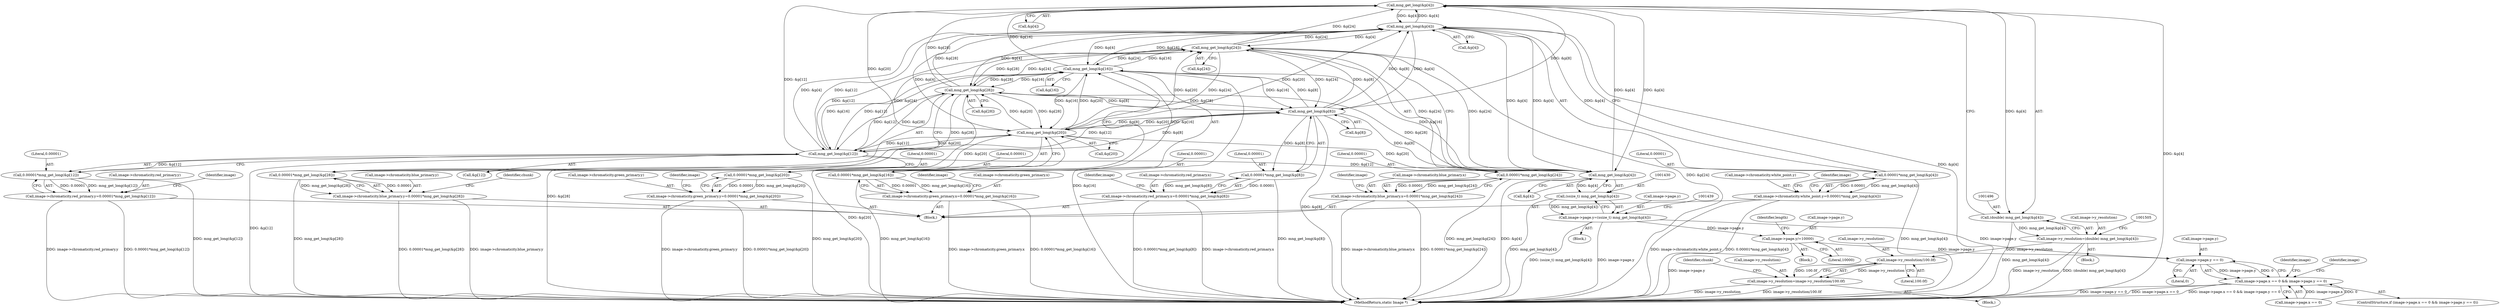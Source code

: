 digraph "0_ImageMagick_72f5c8632bff2daf3c95005f9b4cf2982786b52a@array" {
"1001497" [label="(Call,mng_get_long(&p[4]))"];
"1001191" [label="(Call,mng_get_long(&p[4]))"];
"1001266" [label="(Call,mng_get_long(&p[24]))"];
"1001236" [label="(Call,mng_get_long(&p[16]))"];
"1001281" [label="(Call,mng_get_long(&p[28]))"];
"1001206" [label="(Call,mng_get_long(&p[8]))"];
"1001221" [label="(Call,mng_get_long(&p[12]))"];
"1001251" [label="(Call,mng_get_long(&p[20]))"];
"1001431" [label="(Call,mng_get_long(&p[4]))"];
"1001497" [label="(Call,mng_get_long(&p[4]))"];
"1001189" [label="(Call,0.00001*mng_get_long(&p[4]))"];
"1001181" [label="(Call,image->chromaticity.white_point.y=0.00001*mng_get_long(&p[4]))"];
"1001204" [label="(Call,0.00001*mng_get_long(&p[8]))"];
"1001196" [label="(Call,image->chromaticity.red_primary.x=0.00001*mng_get_long(&p[8]))"];
"1001219" [label="(Call,0.00001*mng_get_long(&p[12]))"];
"1001211" [label="(Call,image->chromaticity.red_primary.y=0.00001*mng_get_long(&p[12]))"];
"1001234" [label="(Call,0.00001*mng_get_long(&p[16]))"];
"1001226" [label="(Call,image->chromaticity.green_primary.x=0.00001*mng_get_long(&p[16]))"];
"1001249" [label="(Call,0.00001*mng_get_long(&p[20]))"];
"1001241" [label="(Call,image->chromaticity.green_primary.y=0.00001*mng_get_long(&p[20]))"];
"1001264" [label="(Call,0.00001*mng_get_long(&p[24]))"];
"1001256" [label="(Call,image->chromaticity.blue_primary.x=0.00001*mng_get_long(&p[24]))"];
"1001279" [label="(Call,0.00001*mng_get_long(&p[28]))"];
"1001271" [label="(Call,image->chromaticity.blue_primary.y=0.00001*mng_get_long(&p[28]))"];
"1001429" [label="(Call,(ssize_t) mng_get_long(&p[4]))"];
"1001423" [label="(Call,image->page.y=(ssize_t) mng_get_long(&p[4]))"];
"1001452" [label="(Call,image->page.y/=10000)"];
"1002068" [label="(Call,image->page.y == 0)"];
"1002060" [label="(Call,image->page.x == 0 && image->page.y == 0)"];
"1001495" [label="(Call,(double) mng_get_long(&p[4]))"];
"1001491" [label="(Call,image->y_resolution=(double) mng_get_long(&p[4]))"];
"1001529" [label="(Call,image->y_resolution/100.0f)"];
"1001525" [label="(Call,image->y_resolution=image->y_resolution/100.0f)"];
"1002074" [label="(Literal,0)"];
"1001272" [label="(Call,image->chromaticity.blue_primary.y)"];
"1001264" [label="(Call,0.00001*mng_get_long(&p[24]))"];
"1001212" [label="(Call,image->chromaticity.red_primary.y)"];
"1001197" [label="(Call,image->chromaticity.red_primary.x)"];
"1002061" [label="(Call,image->page.x == 0)"];
"1001204" [label="(Call,0.00001*mng_get_long(&p[8]))"];
"1001182" [label="(Call,image->chromaticity.white_point.y)"];
"1001423" [label="(Call,image->page.y=(ssize_t) mng_get_long(&p[4]))"];
"1001482" [label="(Block,)"];
"1001287" [label="(Identifier,chunk)"];
"1001226" [label="(Call,image->chromaticity.green_primary.x=0.00001*mng_get_long(&p[16]))"];
"1001220" [label="(Literal,0.00001)"];
"1001241" [label="(Call,image->chromaticity.green_primary.y=0.00001*mng_get_long(&p[20]))"];
"1001533" [label="(Literal,100.0f)"];
"1001192" [label="(Call,&p[4])"];
"1001190" [label="(Literal,0.00001)"];
"1001452" [label="(Call,image->page.y/=10000)"];
"1001257" [label="(Call,image->chromaticity.blue_primary.x)"];
"1001271" [label="(Call,image->chromaticity.blue_primary.y=0.00001*mng_get_long(&p[28]))"];
"1001281" [label="(Call,mng_get_long(&p[28]))"];
"1001181" [label="(Call,image->chromaticity.white_point.y=0.00001*mng_get_long(&p[4]))"];
"1001189" [label="(Call,0.00001*mng_get_long(&p[4]))"];
"1001453" [label="(Call,image->page.y)"];
"1001251" [label="(Call,mng_get_long(&p[20]))"];
"1001249" [label="(Call,0.00001*mng_get_long(&p[20]))"];
"1001461" [label="(Identifier,length)"];
"1001535" [label="(Identifier,chunk)"];
"1001191" [label="(Call,mng_get_long(&p[4]))"];
"1001200" [label="(Identifier,image)"];
"1001458" [label="(Literal,10000)"];
"1001498" [label="(Call,&p[4])"];
"1001529" [label="(Call,image->y_resolution/100.0f)"];
"1001495" [label="(Call,(double) mng_get_long(&p[4]))"];
"1001424" [label="(Call,image->page.y)"];
"1001530" [label="(Call,image->y_resolution)"];
"1001236" [label="(Call,mng_get_long(&p[16]))"];
"1001267" [label="(Call,&p[24])"];
"1001215" [label="(Identifier,image)"];
"1001525" [label="(Call,image->y_resolution=image->y_resolution/100.0f)"];
"1002068" [label="(Call,image->page.y == 0)"];
"1001207" [label="(Call,&p[8])"];
"1001275" [label="(Identifier,image)"];
"1001492" [label="(Call,image->y_resolution)"];
"1001432" [label="(Call,&p[4])"];
"1001510" [label="(Block,)"];
"1001265" [label="(Literal,0.00001)"];
"1002069" [label="(Call,image->page.y)"];
"1002107" [label="(Identifier,image)"];
"1001221" [label="(Call,mng_get_long(&p[12]))"];
"1001256" [label="(Call,image->chromaticity.blue_primary.x=0.00001*mng_get_long(&p[24]))"];
"1001412" [label="(Block,)"];
"1001526" [label="(Call,image->y_resolution)"];
"1001444" [label="(Block,)"];
"1001252" [label="(Call,&p[20])"];
"1002079" [label="(Identifier,image)"];
"1001168" [label="(Block,)"];
"1001196" [label="(Call,image->chromaticity.red_primary.x=0.00001*mng_get_long(&p[8]))"];
"1002059" [label="(ControlStructure,if (image->page.x == 0 && image->page.y == 0))"];
"1001211" [label="(Call,image->chromaticity.red_primary.y=0.00001*mng_get_long(&p[12]))"];
"1001497" [label="(Call,mng_get_long(&p[4]))"];
"1001242" [label="(Call,image->chromaticity.green_primary.y)"];
"1001431" [label="(Call,mng_get_long(&p[4]))"];
"1001245" [label="(Identifier,image)"];
"1001282" [label="(Call,&p[28])"];
"1001230" [label="(Identifier,image)"];
"1001222" [label="(Call,&p[12])"];
"1002060" [label="(Call,image->page.x == 0 && image->page.y == 0)"];
"1001260" [label="(Identifier,image)"];
"1001279" [label="(Call,0.00001*mng_get_long(&p[28]))"];
"1001235" [label="(Literal,0.00001)"];
"1001227" [label="(Call,image->chromaticity.green_primary.x)"];
"1001219" [label="(Call,0.00001*mng_get_long(&p[12]))"];
"1002154" [label="(MethodReturn,static Image *)"];
"1001206" [label="(Call,mng_get_long(&p[8]))"];
"1001237" [label="(Call,&p[16])"];
"1001429" [label="(Call,(ssize_t) mng_get_long(&p[4]))"];
"1001491" [label="(Call,image->y_resolution=(double) mng_get_long(&p[4]))"];
"1001280" [label="(Literal,0.00001)"];
"1001266" [label="(Call,mng_get_long(&p[24]))"];
"1001205" [label="(Literal,0.00001)"];
"1001234" [label="(Call,0.00001*mng_get_long(&p[16]))"];
"1001250" [label="(Literal,0.00001)"];
"1001497" -> "1001495"  [label="AST: "];
"1001497" -> "1001498"  [label="CFG: "];
"1001498" -> "1001497"  [label="AST: "];
"1001495" -> "1001497"  [label="CFG: "];
"1001497" -> "1002154"  [label="DDG: &p[4]"];
"1001497" -> "1001191"  [label="DDG: &p[4]"];
"1001497" -> "1001431"  [label="DDG: &p[4]"];
"1001497" -> "1001495"  [label="DDG: &p[4]"];
"1001191" -> "1001497"  [label="DDG: &p[4]"];
"1001266" -> "1001497"  [label="DDG: &p[24]"];
"1001431" -> "1001497"  [label="DDG: &p[4]"];
"1001236" -> "1001497"  [label="DDG: &p[16]"];
"1001281" -> "1001497"  [label="DDG: &p[28]"];
"1001206" -> "1001497"  [label="DDG: &p[8]"];
"1001221" -> "1001497"  [label="DDG: &p[12]"];
"1001251" -> "1001497"  [label="DDG: &p[20]"];
"1001191" -> "1001189"  [label="AST: "];
"1001191" -> "1001192"  [label="CFG: "];
"1001192" -> "1001191"  [label="AST: "];
"1001189" -> "1001191"  [label="CFG: "];
"1001191" -> "1002154"  [label="DDG: &p[4]"];
"1001191" -> "1001189"  [label="DDG: &p[4]"];
"1001266" -> "1001191"  [label="DDG: &p[24]"];
"1001431" -> "1001191"  [label="DDG: &p[4]"];
"1001236" -> "1001191"  [label="DDG: &p[16]"];
"1001281" -> "1001191"  [label="DDG: &p[28]"];
"1001206" -> "1001191"  [label="DDG: &p[8]"];
"1001221" -> "1001191"  [label="DDG: &p[12]"];
"1001251" -> "1001191"  [label="DDG: &p[20]"];
"1001191" -> "1001206"  [label="DDG: &p[4]"];
"1001191" -> "1001221"  [label="DDG: &p[4]"];
"1001191" -> "1001236"  [label="DDG: &p[4]"];
"1001191" -> "1001251"  [label="DDG: &p[4]"];
"1001191" -> "1001266"  [label="DDG: &p[4]"];
"1001191" -> "1001281"  [label="DDG: &p[4]"];
"1001191" -> "1001431"  [label="DDG: &p[4]"];
"1001266" -> "1001264"  [label="AST: "];
"1001266" -> "1001267"  [label="CFG: "];
"1001267" -> "1001266"  [label="AST: "];
"1001264" -> "1001266"  [label="CFG: "];
"1001266" -> "1002154"  [label="DDG: &p[24]"];
"1001266" -> "1001206"  [label="DDG: &p[24]"];
"1001266" -> "1001221"  [label="DDG: &p[24]"];
"1001266" -> "1001236"  [label="DDG: &p[24]"];
"1001266" -> "1001251"  [label="DDG: &p[24]"];
"1001266" -> "1001264"  [label="DDG: &p[24]"];
"1001236" -> "1001266"  [label="DDG: &p[16]"];
"1001281" -> "1001266"  [label="DDG: &p[28]"];
"1001206" -> "1001266"  [label="DDG: &p[8]"];
"1001221" -> "1001266"  [label="DDG: &p[12]"];
"1001251" -> "1001266"  [label="DDG: &p[20]"];
"1001266" -> "1001281"  [label="DDG: &p[24]"];
"1001266" -> "1001431"  [label="DDG: &p[24]"];
"1001236" -> "1001234"  [label="AST: "];
"1001236" -> "1001237"  [label="CFG: "];
"1001237" -> "1001236"  [label="AST: "];
"1001234" -> "1001236"  [label="CFG: "];
"1001236" -> "1002154"  [label="DDG: &p[16]"];
"1001236" -> "1001206"  [label="DDG: &p[16]"];
"1001236" -> "1001221"  [label="DDG: &p[16]"];
"1001236" -> "1001234"  [label="DDG: &p[16]"];
"1001281" -> "1001236"  [label="DDG: &p[28]"];
"1001206" -> "1001236"  [label="DDG: &p[8]"];
"1001221" -> "1001236"  [label="DDG: &p[12]"];
"1001251" -> "1001236"  [label="DDG: &p[20]"];
"1001236" -> "1001251"  [label="DDG: &p[16]"];
"1001236" -> "1001281"  [label="DDG: &p[16]"];
"1001236" -> "1001431"  [label="DDG: &p[16]"];
"1001281" -> "1001279"  [label="AST: "];
"1001281" -> "1001282"  [label="CFG: "];
"1001282" -> "1001281"  [label="AST: "];
"1001279" -> "1001281"  [label="CFG: "];
"1001281" -> "1002154"  [label="DDG: &p[28]"];
"1001281" -> "1001206"  [label="DDG: &p[28]"];
"1001281" -> "1001221"  [label="DDG: &p[28]"];
"1001281" -> "1001251"  [label="DDG: &p[28]"];
"1001281" -> "1001279"  [label="DDG: &p[28]"];
"1001206" -> "1001281"  [label="DDG: &p[8]"];
"1001221" -> "1001281"  [label="DDG: &p[12]"];
"1001251" -> "1001281"  [label="DDG: &p[20]"];
"1001281" -> "1001431"  [label="DDG: &p[28]"];
"1001206" -> "1001204"  [label="AST: "];
"1001206" -> "1001207"  [label="CFG: "];
"1001207" -> "1001206"  [label="AST: "];
"1001204" -> "1001206"  [label="CFG: "];
"1001206" -> "1002154"  [label="DDG: &p[8]"];
"1001206" -> "1001204"  [label="DDG: &p[8]"];
"1001221" -> "1001206"  [label="DDG: &p[12]"];
"1001251" -> "1001206"  [label="DDG: &p[20]"];
"1001206" -> "1001221"  [label="DDG: &p[8]"];
"1001206" -> "1001251"  [label="DDG: &p[8]"];
"1001206" -> "1001431"  [label="DDG: &p[8]"];
"1001221" -> "1001219"  [label="AST: "];
"1001221" -> "1001222"  [label="CFG: "];
"1001222" -> "1001221"  [label="AST: "];
"1001219" -> "1001221"  [label="CFG: "];
"1001221" -> "1002154"  [label="DDG: &p[12]"];
"1001221" -> "1001219"  [label="DDG: &p[12]"];
"1001251" -> "1001221"  [label="DDG: &p[20]"];
"1001221" -> "1001251"  [label="DDG: &p[12]"];
"1001221" -> "1001431"  [label="DDG: &p[12]"];
"1001251" -> "1001249"  [label="AST: "];
"1001251" -> "1001252"  [label="CFG: "];
"1001252" -> "1001251"  [label="AST: "];
"1001249" -> "1001251"  [label="CFG: "];
"1001251" -> "1002154"  [label="DDG: &p[20]"];
"1001251" -> "1001249"  [label="DDG: &p[20]"];
"1001251" -> "1001431"  [label="DDG: &p[20]"];
"1001431" -> "1001429"  [label="AST: "];
"1001431" -> "1001432"  [label="CFG: "];
"1001432" -> "1001431"  [label="AST: "];
"1001429" -> "1001431"  [label="CFG: "];
"1001431" -> "1002154"  [label="DDG: &p[4]"];
"1001431" -> "1001429"  [label="DDG: &p[4]"];
"1001189" -> "1001181"  [label="AST: "];
"1001190" -> "1001189"  [label="AST: "];
"1001181" -> "1001189"  [label="CFG: "];
"1001189" -> "1002154"  [label="DDG: mng_get_long(&p[4])"];
"1001189" -> "1001181"  [label="DDG: 0.00001"];
"1001189" -> "1001181"  [label="DDG: mng_get_long(&p[4])"];
"1001181" -> "1001168"  [label="AST: "];
"1001182" -> "1001181"  [label="AST: "];
"1001200" -> "1001181"  [label="CFG: "];
"1001181" -> "1002154"  [label="DDG: image->chromaticity.white_point.y"];
"1001181" -> "1002154"  [label="DDG: 0.00001*mng_get_long(&p[4])"];
"1001204" -> "1001196"  [label="AST: "];
"1001205" -> "1001204"  [label="AST: "];
"1001196" -> "1001204"  [label="CFG: "];
"1001204" -> "1002154"  [label="DDG: mng_get_long(&p[8])"];
"1001204" -> "1001196"  [label="DDG: 0.00001"];
"1001204" -> "1001196"  [label="DDG: mng_get_long(&p[8])"];
"1001196" -> "1001168"  [label="AST: "];
"1001197" -> "1001196"  [label="AST: "];
"1001215" -> "1001196"  [label="CFG: "];
"1001196" -> "1002154"  [label="DDG: image->chromaticity.red_primary.x"];
"1001196" -> "1002154"  [label="DDG: 0.00001*mng_get_long(&p[8])"];
"1001219" -> "1001211"  [label="AST: "];
"1001220" -> "1001219"  [label="AST: "];
"1001211" -> "1001219"  [label="CFG: "];
"1001219" -> "1002154"  [label="DDG: mng_get_long(&p[12])"];
"1001219" -> "1001211"  [label="DDG: 0.00001"];
"1001219" -> "1001211"  [label="DDG: mng_get_long(&p[12])"];
"1001211" -> "1001168"  [label="AST: "];
"1001212" -> "1001211"  [label="AST: "];
"1001230" -> "1001211"  [label="CFG: "];
"1001211" -> "1002154"  [label="DDG: 0.00001*mng_get_long(&p[12])"];
"1001211" -> "1002154"  [label="DDG: image->chromaticity.red_primary.y"];
"1001234" -> "1001226"  [label="AST: "];
"1001235" -> "1001234"  [label="AST: "];
"1001226" -> "1001234"  [label="CFG: "];
"1001234" -> "1002154"  [label="DDG: mng_get_long(&p[16])"];
"1001234" -> "1001226"  [label="DDG: 0.00001"];
"1001234" -> "1001226"  [label="DDG: mng_get_long(&p[16])"];
"1001226" -> "1001168"  [label="AST: "];
"1001227" -> "1001226"  [label="AST: "];
"1001245" -> "1001226"  [label="CFG: "];
"1001226" -> "1002154"  [label="DDG: image->chromaticity.green_primary.x"];
"1001226" -> "1002154"  [label="DDG: 0.00001*mng_get_long(&p[16])"];
"1001249" -> "1001241"  [label="AST: "];
"1001250" -> "1001249"  [label="AST: "];
"1001241" -> "1001249"  [label="CFG: "];
"1001249" -> "1002154"  [label="DDG: mng_get_long(&p[20])"];
"1001249" -> "1001241"  [label="DDG: 0.00001"];
"1001249" -> "1001241"  [label="DDG: mng_get_long(&p[20])"];
"1001241" -> "1001168"  [label="AST: "];
"1001242" -> "1001241"  [label="AST: "];
"1001260" -> "1001241"  [label="CFG: "];
"1001241" -> "1002154"  [label="DDG: 0.00001*mng_get_long(&p[20])"];
"1001241" -> "1002154"  [label="DDG: image->chromaticity.green_primary.y"];
"1001264" -> "1001256"  [label="AST: "];
"1001265" -> "1001264"  [label="AST: "];
"1001256" -> "1001264"  [label="CFG: "];
"1001264" -> "1002154"  [label="DDG: mng_get_long(&p[24])"];
"1001264" -> "1001256"  [label="DDG: 0.00001"];
"1001264" -> "1001256"  [label="DDG: mng_get_long(&p[24])"];
"1001256" -> "1001168"  [label="AST: "];
"1001257" -> "1001256"  [label="AST: "];
"1001275" -> "1001256"  [label="CFG: "];
"1001256" -> "1002154"  [label="DDG: image->chromaticity.blue_primary.x"];
"1001256" -> "1002154"  [label="DDG: 0.00001*mng_get_long(&p[24])"];
"1001279" -> "1001271"  [label="AST: "];
"1001280" -> "1001279"  [label="AST: "];
"1001271" -> "1001279"  [label="CFG: "];
"1001279" -> "1002154"  [label="DDG: mng_get_long(&p[28])"];
"1001279" -> "1001271"  [label="DDG: 0.00001"];
"1001279" -> "1001271"  [label="DDG: mng_get_long(&p[28])"];
"1001271" -> "1001168"  [label="AST: "];
"1001272" -> "1001271"  [label="AST: "];
"1001287" -> "1001271"  [label="CFG: "];
"1001271" -> "1002154"  [label="DDG: image->chromaticity.blue_primary.y"];
"1001271" -> "1002154"  [label="DDG: 0.00001*mng_get_long(&p[28])"];
"1001429" -> "1001423"  [label="AST: "];
"1001430" -> "1001429"  [label="AST: "];
"1001423" -> "1001429"  [label="CFG: "];
"1001429" -> "1002154"  [label="DDG: mng_get_long(&p[4])"];
"1001429" -> "1001423"  [label="DDG: mng_get_long(&p[4])"];
"1001423" -> "1001412"  [label="AST: "];
"1001424" -> "1001423"  [label="AST: "];
"1001439" -> "1001423"  [label="CFG: "];
"1001423" -> "1002154"  [label="DDG: (ssize_t) mng_get_long(&p[4])"];
"1001423" -> "1002154"  [label="DDG: image->page.y"];
"1001423" -> "1001452"  [label="DDG: image->page.y"];
"1001423" -> "1002068"  [label="DDG: image->page.y"];
"1001452" -> "1001444"  [label="AST: "];
"1001452" -> "1001458"  [label="CFG: "];
"1001453" -> "1001452"  [label="AST: "];
"1001458" -> "1001452"  [label="AST: "];
"1001461" -> "1001452"  [label="CFG: "];
"1001452" -> "1002154"  [label="DDG: image->page.y"];
"1001452" -> "1002068"  [label="DDG: image->page.y"];
"1002068" -> "1002060"  [label="AST: "];
"1002068" -> "1002074"  [label="CFG: "];
"1002069" -> "1002068"  [label="AST: "];
"1002074" -> "1002068"  [label="AST: "];
"1002060" -> "1002068"  [label="CFG: "];
"1002068" -> "1002060"  [label="DDG: image->page.y"];
"1002068" -> "1002060"  [label="DDG: 0"];
"1002060" -> "1002059"  [label="AST: "];
"1002060" -> "1002061"  [label="CFG: "];
"1002061" -> "1002060"  [label="AST: "];
"1002079" -> "1002060"  [label="CFG: "];
"1002107" -> "1002060"  [label="CFG: "];
"1002060" -> "1002154"  [label="DDG: image->page.x == 0 && image->page.y == 0"];
"1002060" -> "1002154"  [label="DDG: image->page.y == 0"];
"1002060" -> "1002154"  [label="DDG: image->page.x == 0"];
"1002061" -> "1002060"  [label="DDG: image->page.x"];
"1002061" -> "1002060"  [label="DDG: 0"];
"1001495" -> "1001491"  [label="AST: "];
"1001496" -> "1001495"  [label="AST: "];
"1001491" -> "1001495"  [label="CFG: "];
"1001495" -> "1002154"  [label="DDG: mng_get_long(&p[4])"];
"1001495" -> "1001491"  [label="DDG: mng_get_long(&p[4])"];
"1001491" -> "1001482"  [label="AST: "];
"1001492" -> "1001491"  [label="AST: "];
"1001505" -> "1001491"  [label="CFG: "];
"1001491" -> "1002154"  [label="DDG: (double) mng_get_long(&p[4])"];
"1001491" -> "1002154"  [label="DDG: image->y_resolution"];
"1001491" -> "1001529"  [label="DDG: image->y_resolution"];
"1001529" -> "1001525"  [label="AST: "];
"1001529" -> "1001533"  [label="CFG: "];
"1001530" -> "1001529"  [label="AST: "];
"1001533" -> "1001529"  [label="AST: "];
"1001525" -> "1001529"  [label="CFG: "];
"1001529" -> "1001525"  [label="DDG: image->y_resolution"];
"1001529" -> "1001525"  [label="DDG: 100.0f"];
"1001525" -> "1001510"  [label="AST: "];
"1001526" -> "1001525"  [label="AST: "];
"1001535" -> "1001525"  [label="CFG: "];
"1001525" -> "1002154"  [label="DDG: image->y_resolution/100.0f"];
"1001525" -> "1002154"  [label="DDG: image->y_resolution"];
}
